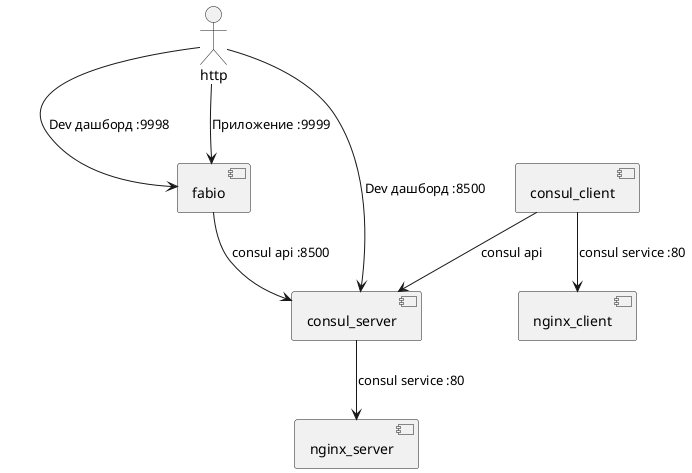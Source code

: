 @startuml

:http: --> [fabio] : "Dev дашборд :9998"
:http: --> [fabio] : "Приложение :9999"
:http: --> [consul_server] : "Dev дашборд :8500"
[fabio] --> [consul_server] : consul api :8500
[consul_server] --> [nginx_server] : consul service :80

[consul_client] --> [nginx_client] : consul service :80
[consul_client] --> [consul_server] : consul api

@enduml

